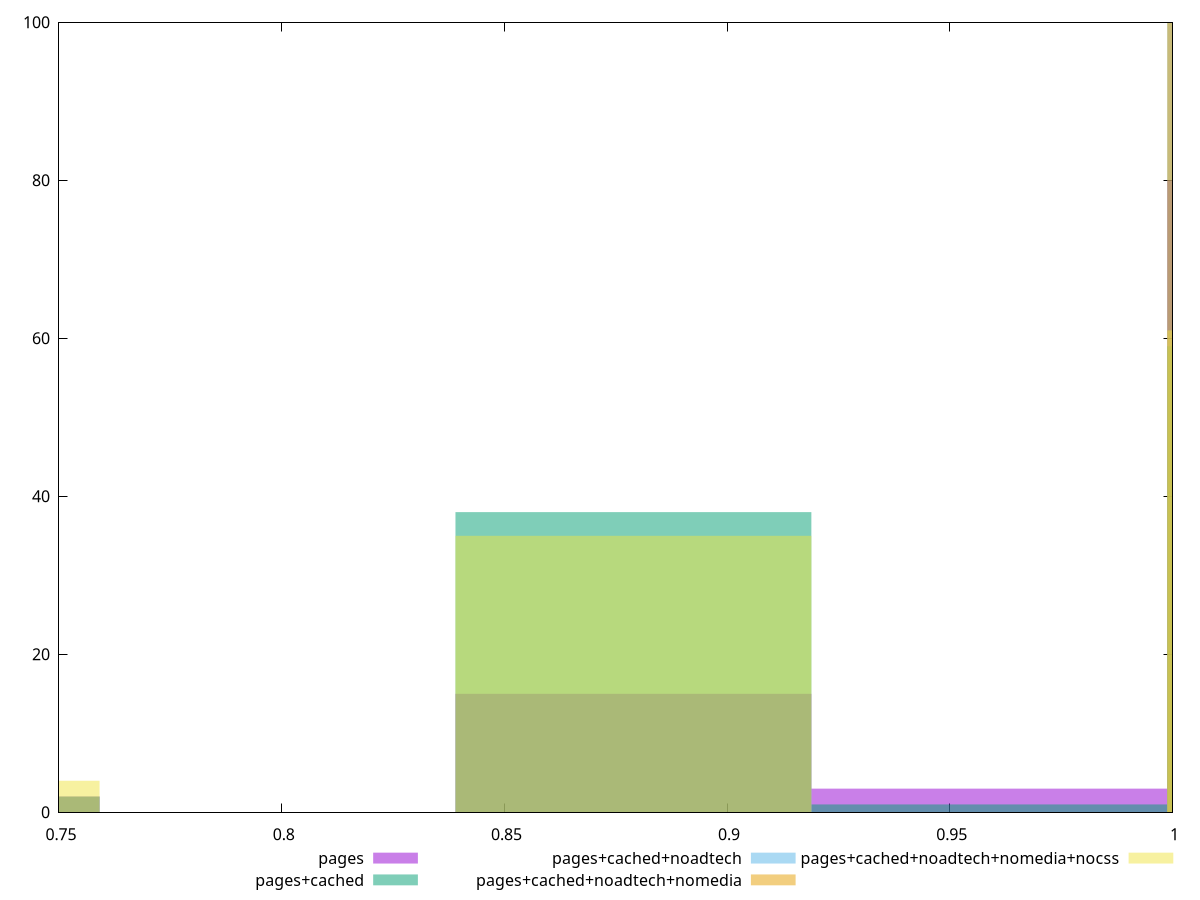 reset

$pages <<EOF
1.038777464729261 80
0.8789655470786054 15
0.7191536294279499 2
0.9588715059039332 3
EOF

$pagesCached <<EOF
0.8789655470786054 38
1.038777464729261 59
0.7191536294279499 2
0.9588715059039332 1
EOF

$pagesCachedNoadtech <<EOF
1.038777464729261 100
EOF

$pagesCachedNoadtechNomedia <<EOF
1.038777464729261 100
EOF

$pagesCachedNoadtechNomediaNocss <<EOF
0.8789655470786054 35
1.038777464729261 61
0.7191536294279499 4
EOF

set key outside below
set boxwidth 0.07990595882532776
set xrange [0.75:1]
set yrange [0:100]
set trange [0:100]
set style fill transparent solid 0.5 noborder
set terminal svg size 640, 530 enhanced background rgb 'white'
set output "report_00009_2021-02-08T22-37-41.559Z/unminified-javascript/comparison/histogram/all_score.svg"

plot $pages title "pages" with boxes, \
     $pagesCached title "pages+cached" with boxes, \
     $pagesCachedNoadtech title "pages+cached+noadtech" with boxes, \
     $pagesCachedNoadtechNomedia title "pages+cached+noadtech+nomedia" with boxes, \
     $pagesCachedNoadtechNomediaNocss title "pages+cached+noadtech+nomedia+nocss" with boxes

reset
